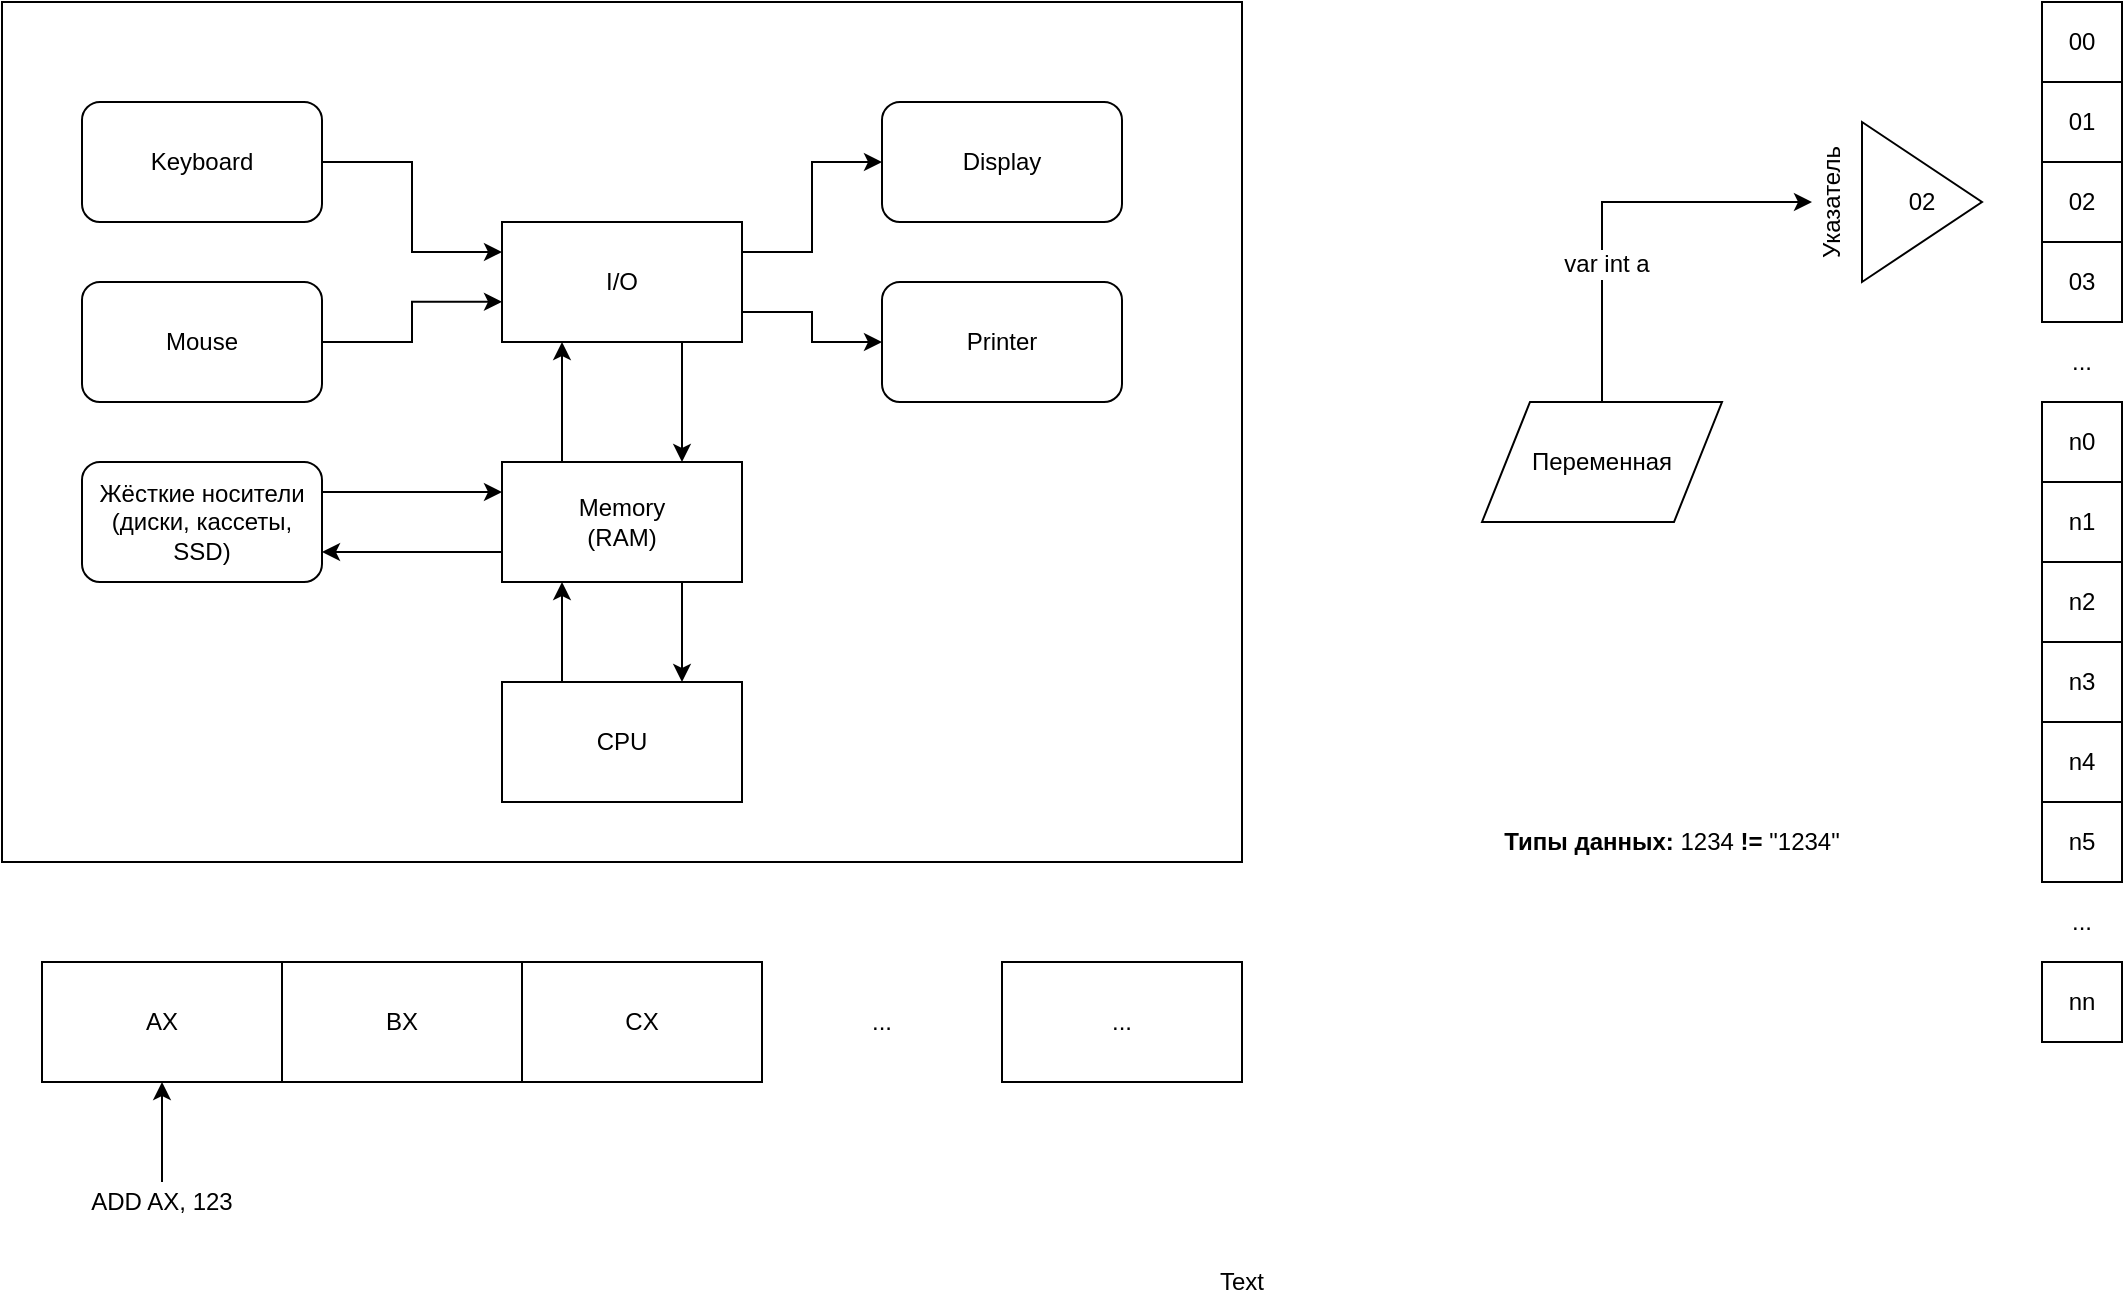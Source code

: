 <mxfile version="12.6.5" type="device"><diagram id="zNbfYYYB1e62VH7pAFQB" name="Page-1"><mxGraphModel dx="1133" dy="718" grid="1" gridSize="10" guides="1" tooltips="1" connect="1" arrows="1" fold="1" page="1" pageScale="1" pageWidth="1169" pageHeight="827" math="0" shadow="0"><root><mxCell id="0"/><mxCell id="1" parent="0"/><mxCell id="iYhEoHBiZAQIncV7EsYQ-28" value="" style="rounded=0;whiteSpace=wrap;html=1;" parent="1" vertex="1"><mxGeometry x="60" y="40" width="620" height="430" as="geometry"/></mxCell><mxCell id="iYhEoHBiZAQIncV7EsYQ-7" style="edgeStyle=orthogonalEdgeStyle;rounded=0;orthogonalLoop=1;jettySize=auto;html=1;exitX=0.75;exitY=1;exitDx=0;exitDy=0;entryX=0.75;entryY=0;entryDx=0;entryDy=0;" parent="1" source="iYhEoHBiZAQIncV7EsYQ-1" target="iYhEoHBiZAQIncV7EsYQ-2" edge="1"><mxGeometry relative="1" as="geometry"/></mxCell><mxCell id="iYhEoHBiZAQIncV7EsYQ-17" style="edgeStyle=orthogonalEdgeStyle;rounded=0;orthogonalLoop=1;jettySize=auto;html=1;exitX=1;exitY=0.25;exitDx=0;exitDy=0;entryX=0;entryY=0.5;entryDx=0;entryDy=0;" parent="1" source="iYhEoHBiZAQIncV7EsYQ-1" target="iYhEoHBiZAQIncV7EsYQ-16" edge="1"><mxGeometry relative="1" as="geometry"/></mxCell><mxCell id="iYhEoHBiZAQIncV7EsYQ-18" style="edgeStyle=orthogonalEdgeStyle;rounded=0;orthogonalLoop=1;jettySize=auto;html=1;exitX=1;exitY=0.75;exitDx=0;exitDy=0;entryX=0;entryY=0.5;entryDx=0;entryDy=0;" parent="1" source="iYhEoHBiZAQIncV7EsYQ-1" target="iYhEoHBiZAQIncV7EsYQ-15" edge="1"><mxGeometry relative="1" as="geometry"/></mxCell><mxCell id="iYhEoHBiZAQIncV7EsYQ-1" value="I/O" style="rounded=0;whiteSpace=wrap;html=1;" parent="1" vertex="1"><mxGeometry x="310" y="150" width="120" height="60" as="geometry"/></mxCell><mxCell id="iYhEoHBiZAQIncV7EsYQ-5" style="edgeStyle=orthogonalEdgeStyle;rounded=0;orthogonalLoop=1;jettySize=auto;html=1;exitX=0.75;exitY=1;exitDx=0;exitDy=0;entryX=0.75;entryY=0;entryDx=0;entryDy=0;" parent="1" source="iYhEoHBiZAQIncV7EsYQ-2" target="iYhEoHBiZAQIncV7EsYQ-3" edge="1"><mxGeometry relative="1" as="geometry"/></mxCell><mxCell id="iYhEoHBiZAQIncV7EsYQ-6" style="edgeStyle=orthogonalEdgeStyle;rounded=0;orthogonalLoop=1;jettySize=auto;html=1;exitX=0.25;exitY=0;exitDx=0;exitDy=0;entryX=0.25;entryY=1;entryDx=0;entryDy=0;" parent="1" source="iYhEoHBiZAQIncV7EsYQ-2" target="iYhEoHBiZAQIncV7EsYQ-1" edge="1"><mxGeometry relative="1" as="geometry"/></mxCell><mxCell id="iYhEoHBiZAQIncV7EsYQ-25" style="edgeStyle=orthogonalEdgeStyle;rounded=0;orthogonalLoop=1;jettySize=auto;html=1;exitX=0;exitY=0.75;exitDx=0;exitDy=0;entryX=1;entryY=0.75;entryDx=0;entryDy=0;" parent="1" source="iYhEoHBiZAQIncV7EsYQ-2" target="iYhEoHBiZAQIncV7EsYQ-23" edge="1"><mxGeometry relative="1" as="geometry"/></mxCell><mxCell id="iYhEoHBiZAQIncV7EsYQ-2" value="Memory&lt;br&gt;(RAM)" style="rounded=0;whiteSpace=wrap;html=1;" parent="1" vertex="1"><mxGeometry x="310" y="270" width="120" height="60" as="geometry"/></mxCell><mxCell id="iYhEoHBiZAQIncV7EsYQ-4" style="edgeStyle=orthogonalEdgeStyle;rounded=0;orthogonalLoop=1;jettySize=auto;html=1;exitX=0.25;exitY=0;exitDx=0;exitDy=0;entryX=0.25;entryY=1;entryDx=0;entryDy=0;" parent="1" source="iYhEoHBiZAQIncV7EsYQ-3" target="iYhEoHBiZAQIncV7EsYQ-2" edge="1"><mxGeometry relative="1" as="geometry"/></mxCell><mxCell id="iYhEoHBiZAQIncV7EsYQ-3" value="CPU" style="rounded=0;whiteSpace=wrap;html=1;" parent="1" vertex="1"><mxGeometry x="310" y="380" width="120" height="60" as="geometry"/></mxCell><mxCell id="iYhEoHBiZAQIncV7EsYQ-19" style="edgeStyle=orthogonalEdgeStyle;rounded=0;orthogonalLoop=1;jettySize=auto;html=1;exitX=1;exitY=0.5;exitDx=0;exitDy=0;entryX=0;entryY=0.25;entryDx=0;entryDy=0;" parent="1" source="iYhEoHBiZAQIncV7EsYQ-13" target="iYhEoHBiZAQIncV7EsYQ-1" edge="1"><mxGeometry relative="1" as="geometry"/></mxCell><mxCell id="iYhEoHBiZAQIncV7EsYQ-13" value="Keyboard" style="rounded=1;whiteSpace=wrap;html=1;" parent="1" vertex="1"><mxGeometry x="100" y="90" width="120" height="60" as="geometry"/></mxCell><mxCell id="iYhEoHBiZAQIncV7EsYQ-20" style="edgeStyle=orthogonalEdgeStyle;rounded=0;orthogonalLoop=1;jettySize=auto;html=1;exitX=1;exitY=0.5;exitDx=0;exitDy=0;entryX=0;entryY=0.665;entryDx=0;entryDy=0;entryPerimeter=0;" parent="1" source="iYhEoHBiZAQIncV7EsYQ-14" target="iYhEoHBiZAQIncV7EsYQ-1" edge="1"><mxGeometry relative="1" as="geometry"/></mxCell><mxCell id="iYhEoHBiZAQIncV7EsYQ-14" value="Mouse" style="rounded=1;whiteSpace=wrap;html=1;" parent="1" vertex="1"><mxGeometry x="100" y="180" width="120" height="60" as="geometry"/></mxCell><mxCell id="iYhEoHBiZAQIncV7EsYQ-15" value="Printer" style="rounded=1;whiteSpace=wrap;html=1;" parent="1" vertex="1"><mxGeometry x="500" y="180" width="120" height="60" as="geometry"/></mxCell><mxCell id="iYhEoHBiZAQIncV7EsYQ-16" value="Display" style="rounded=1;whiteSpace=wrap;html=1;" parent="1" vertex="1"><mxGeometry x="500" y="90" width="120" height="60" as="geometry"/></mxCell><mxCell id="iYhEoHBiZAQIncV7EsYQ-24" style="edgeStyle=orthogonalEdgeStyle;rounded=0;orthogonalLoop=1;jettySize=auto;html=1;exitX=1;exitY=0.25;exitDx=0;exitDy=0;entryX=0;entryY=0.25;entryDx=0;entryDy=0;" parent="1" source="iYhEoHBiZAQIncV7EsYQ-23" target="iYhEoHBiZAQIncV7EsYQ-2" edge="1"><mxGeometry relative="1" as="geometry"/></mxCell><mxCell id="iYhEoHBiZAQIncV7EsYQ-23" value="Жёсткие носители (диски, кассеты, SSD)" style="rounded=1;whiteSpace=wrap;html=1;" parent="1" vertex="1"><mxGeometry x="100" y="270" width="120" height="60" as="geometry"/></mxCell><mxCell id="iYhEoHBiZAQIncV7EsYQ-29" value="00" style="whiteSpace=wrap;html=1;aspect=fixed;" parent="1" vertex="1"><mxGeometry x="1080" y="40" width="40" height="40" as="geometry"/></mxCell><mxCell id="iYhEoHBiZAQIncV7EsYQ-30" value="01" style="whiteSpace=wrap;html=1;aspect=fixed;" parent="1" vertex="1"><mxGeometry x="1080" y="80" width="40" height="40" as="geometry"/></mxCell><mxCell id="iYhEoHBiZAQIncV7EsYQ-31" value="02" style="whiteSpace=wrap;html=1;aspect=fixed;" parent="1" vertex="1"><mxGeometry x="1080" y="120" width="40" height="40" as="geometry"/></mxCell><mxCell id="iYhEoHBiZAQIncV7EsYQ-32" value="03" style="whiteSpace=wrap;html=1;aspect=fixed;" parent="1" vertex="1"><mxGeometry x="1080" y="160" width="40" height="40" as="geometry"/></mxCell><mxCell id="iYhEoHBiZAQIncV7EsYQ-33" value="n0" style="whiteSpace=wrap;html=1;aspect=fixed;" parent="1" vertex="1"><mxGeometry x="1080" y="240" width="40" height="40" as="geometry"/></mxCell><mxCell id="iYhEoHBiZAQIncV7EsYQ-34" value="n1" style="whiteSpace=wrap;html=1;aspect=fixed;" parent="1" vertex="1"><mxGeometry x="1080" y="280" width="40" height="40" as="geometry"/></mxCell><mxCell id="iYhEoHBiZAQIncV7EsYQ-35" value="n2" style="whiteSpace=wrap;html=1;aspect=fixed;" parent="1" vertex="1"><mxGeometry x="1080" y="320" width="40" height="40" as="geometry"/></mxCell><mxCell id="iYhEoHBiZAQIncV7EsYQ-36" value="n3" style="whiteSpace=wrap;html=1;aspect=fixed;" parent="1" vertex="1"><mxGeometry x="1080" y="360" width="40" height="40" as="geometry"/></mxCell><mxCell id="iYhEoHBiZAQIncV7EsYQ-37" value="n4" style="whiteSpace=wrap;html=1;aspect=fixed;" parent="1" vertex="1"><mxGeometry x="1080" y="400" width="40" height="40" as="geometry"/></mxCell><mxCell id="iYhEoHBiZAQIncV7EsYQ-38" value="n5" style="whiteSpace=wrap;html=1;aspect=fixed;" parent="1" vertex="1"><mxGeometry x="1080" y="440" width="40" height="40" as="geometry"/></mxCell><mxCell id="iYhEoHBiZAQIncV7EsYQ-40" value="nn" style="whiteSpace=wrap;html=1;aspect=fixed;" parent="1" vertex="1"><mxGeometry x="1080" y="520" width="40" height="40" as="geometry"/></mxCell><mxCell id="iYhEoHBiZAQIncV7EsYQ-41" value="..." style="text;html=1;strokeColor=none;fillColor=none;align=center;verticalAlign=middle;whiteSpace=wrap;rounded=0;" parent="1" vertex="1"><mxGeometry x="1080" y="210" width="40" height="20" as="geometry"/></mxCell><mxCell id="iYhEoHBiZAQIncV7EsYQ-42" value="..." style="text;html=1;strokeColor=none;fillColor=none;align=center;verticalAlign=middle;whiteSpace=wrap;rounded=0;" parent="1" vertex="1"><mxGeometry x="1080" y="490" width="40" height="20" as="geometry"/></mxCell><mxCell id="iYhEoHBiZAQIncV7EsYQ-45" value="02" style="triangle;whiteSpace=wrap;html=1;align=center;" parent="1" vertex="1"><mxGeometry x="990" y="100" width="60" height="80" as="geometry"/></mxCell><mxCell id="iYhEoHBiZAQIncV7EsYQ-46" value="Указатель" style="text;html=1;strokeColor=none;fillColor=none;align=center;verticalAlign=middle;whiteSpace=wrap;rounded=0;rotation=-90;" parent="1" vertex="1"><mxGeometry x="940" y="130" width="70" height="20" as="geometry"/></mxCell><mxCell id="iYhEoHBiZAQIncV7EsYQ-48" value="AX" style="rounded=0;whiteSpace=wrap;html=1;align=center;" parent="1" vertex="1"><mxGeometry x="80" y="520" width="120" height="60" as="geometry"/></mxCell><mxCell id="iYhEoHBiZAQIncV7EsYQ-49" value="BX" style="rounded=0;whiteSpace=wrap;html=1;align=center;" parent="1" vertex="1"><mxGeometry x="200" y="520" width="120" height="60" as="geometry"/></mxCell><mxCell id="iYhEoHBiZAQIncV7EsYQ-50" value="CX" style="rounded=0;whiteSpace=wrap;html=1;align=center;" parent="1" vertex="1"><mxGeometry x="320" y="520" width="120" height="60" as="geometry"/></mxCell><mxCell id="iYhEoHBiZAQIncV7EsYQ-52" value="..." style="rounded=0;whiteSpace=wrap;html=1;align=center;" parent="1" vertex="1"><mxGeometry x="560" y="520" width="120" height="60" as="geometry"/></mxCell><mxCell id="iYhEoHBiZAQIncV7EsYQ-54" value="..." style="text;html=1;strokeColor=none;fillColor=none;align=center;verticalAlign=middle;whiteSpace=wrap;rounded=0;" parent="1" vertex="1"><mxGeometry x="480" y="540" width="40" height="20" as="geometry"/></mxCell><mxCell id="iYhEoHBiZAQIncV7EsYQ-56" style="edgeStyle=orthogonalEdgeStyle;rounded=0;orthogonalLoop=1;jettySize=auto;html=1;entryX=0.5;entryY=1;entryDx=0;entryDy=0;" parent="1" source="iYhEoHBiZAQIncV7EsYQ-55" target="iYhEoHBiZAQIncV7EsYQ-48" edge="1"><mxGeometry relative="1" as="geometry"/></mxCell><mxCell id="iYhEoHBiZAQIncV7EsYQ-55" value="ADD AX, 123" style="text;html=1;strokeColor=none;fillColor=none;align=center;verticalAlign=middle;whiteSpace=wrap;rounded=0;" parent="1" vertex="1"><mxGeometry x="100" y="630" width="80" height="20" as="geometry"/></mxCell><mxCell id="iYhEoHBiZAQIncV7EsYQ-60" style="edgeStyle=orthogonalEdgeStyle;rounded=0;orthogonalLoop=1;jettySize=auto;html=1;exitX=0.5;exitY=0;exitDx=0;exitDy=0;entryX=0.5;entryY=0;entryDx=0;entryDy=0;" parent="1" source="iYhEoHBiZAQIncV7EsYQ-59" target="iYhEoHBiZAQIncV7EsYQ-46" edge="1"><mxGeometry relative="1" as="geometry"/></mxCell><mxCell id="wSu0Dha8LS13bE7CIZRX-2" value="var int a" style="text;html=1;align=center;verticalAlign=middle;resizable=0;points=[];labelBackgroundColor=#ffffff;" vertex="1" connectable="0" parent="iYhEoHBiZAQIncV7EsYQ-60"><mxGeometry x="-0.321" y="-2" relative="1" as="geometry"><mxPoint as="offset"/></mxGeometry></mxCell><mxCell id="iYhEoHBiZAQIncV7EsYQ-59" value="Переменная" style="shape=parallelogram;perimeter=parallelogramPerimeter;whiteSpace=wrap;html=1;align=center;" parent="1" vertex="1"><mxGeometry x="800" y="240" width="120" height="60" as="geometry"/></mxCell><mxCell id="iYhEoHBiZAQIncV7EsYQ-61" value="&lt;b&gt;Типы данных:&lt;/b&gt; 1234 &lt;b&gt;!=&lt;/b&gt; &quot;1234&quot;" style="text;html=1;strokeColor=none;fillColor=none;align=center;verticalAlign=middle;whiteSpace=wrap;rounded=0;" parent="1" vertex="1"><mxGeometry x="780" y="450" width="230" height="20" as="geometry"/></mxCell><mxCell id="wSu0Dha8LS13bE7CIZRX-1" value="Text" style="text;html=1;strokeColor=none;fillColor=none;align=center;verticalAlign=middle;whiteSpace=wrap;rounded=0;" vertex="1" parent="1"><mxGeometry x="660" y="670" width="40" height="20" as="geometry"/></mxCell></root></mxGraphModel></diagram></mxfile>